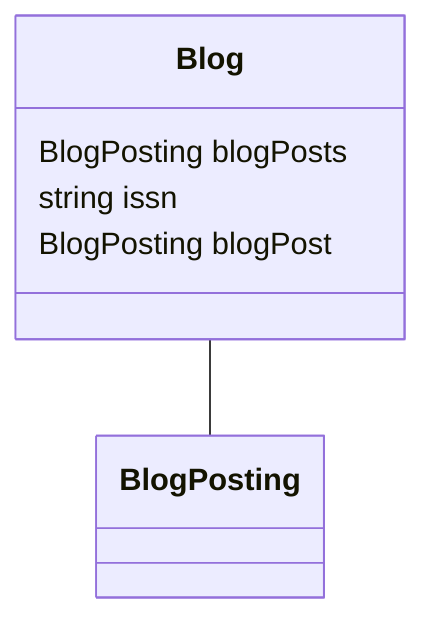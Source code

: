 classDiagram
  Blog -- BlogPosting


class Blog {

  BlogPosting blogPosts
  string issn
  BlogPosting blogPost

 }